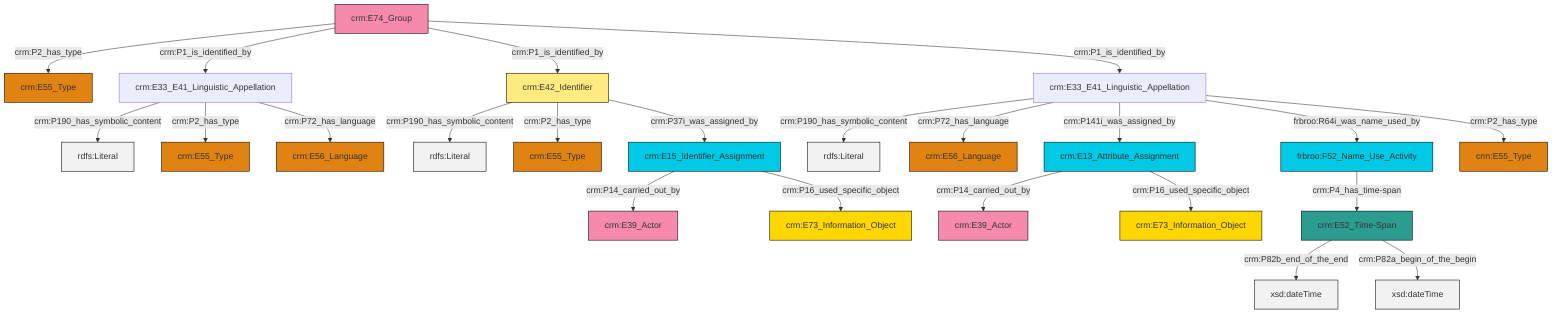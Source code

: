 graph TD
classDef Literal fill:#f2f2f2,stroke:#000000;
classDef CRM_Entity fill:#FFFFFF,stroke:#000000;
classDef Temporal_Entity fill:#00C9E6, stroke:#000000;
classDef Type fill:#E18312, stroke:#000000;
classDef Time-Span fill:#2C9C91, stroke:#000000;
classDef Appellation fill:#FFEB7F, stroke:#000000;
classDef Place fill:#008836, stroke:#000000;
classDef Persistent_Item fill:#B266B2, stroke:#000000;
classDef Conceptual_Object fill:#FFD700, stroke:#000000;
classDef Physical_Thing fill:#D2B48C, stroke:#000000;
classDef Actor fill:#f58aad, stroke:#000000;
classDef PC_Classes fill:#4ce600, stroke:#000000;
classDef Multi fill:#cccccc,stroke:#000000;

0["crm:E33_E41_Linguistic_Appellation"]:::Default -->|crm:P190_has_symbolic_content| 4[rdfs:Literal]:::Literal
11["crm:E13_Attribute_Assignment"]:::Temporal_Entity -->|crm:P14_carried_out_by| 12["crm:E39_Actor"]:::Actor
0["crm:E33_E41_Linguistic_Appellation"]:::Default -->|crm:P2_has_type| 13["crm:E55_Type"]:::Type
14["crm:E33_E41_Linguistic_Appellation"]:::Default -->|crm:P190_has_symbolic_content| 17[rdfs:Literal]:::Literal
18["crm:E74_Group"]:::Actor -->|crm:P2_has_type| 7["crm:E55_Type"]:::Type
19["crm:E15_Identifier_Assignment"]:::Temporal_Entity -->|crm:P14_carried_out_by| 9["crm:E39_Actor"]:::Actor
14["crm:E33_E41_Linguistic_Appellation"]:::Default -->|crm:P72_has_language| 25["crm:E56_Language"]:::Type
5["frbroo:F52_Name_Use_Activity"]:::Temporal_Entity -->|crm:P4_has_time-span| 20["crm:E52_Time-Span"]:::Time-Span
18["crm:E74_Group"]:::Actor -->|crm:P1_is_identified_by| 0["crm:E33_E41_Linguistic_Appellation"]:::Default
14["crm:E33_E41_Linguistic_Appellation"]:::Default -->|crm:P141i_was_assigned_by| 11["crm:E13_Attribute_Assignment"]:::Temporal_Entity
19["crm:E15_Identifier_Assignment"]:::Temporal_Entity -->|crm:P16_used_specific_object| 23["crm:E73_Information_Object"]:::Conceptual_Object
11["crm:E13_Attribute_Assignment"]:::Temporal_Entity -->|crm:P16_used_specific_object| 30["crm:E73_Information_Object"]:::Conceptual_Object
20["crm:E52_Time-Span"]:::Time-Span -->|crm:P82b_end_of_the_end| 31[xsd:dateTime]:::Literal
0["crm:E33_E41_Linguistic_Appellation"]:::Default -->|crm:P72_has_language| 32["crm:E56_Language"]:::Type
14["crm:E33_E41_Linguistic_Appellation"]:::Default -->|frbroo:R64i_was_name_used_by| 5["frbroo:F52_Name_Use_Activity"]:::Temporal_Entity
18["crm:E74_Group"]:::Actor -->|crm:P1_is_identified_by| 28["crm:E42_Identifier"]:::Appellation
28["crm:E42_Identifier"]:::Appellation -->|crm:P190_has_symbolic_content| 37[rdfs:Literal]:::Literal
14["crm:E33_E41_Linguistic_Appellation"]:::Default -->|crm:P2_has_type| 2["crm:E55_Type"]:::Type
28["crm:E42_Identifier"]:::Appellation -->|crm:P2_has_type| 26["crm:E55_Type"]:::Type
28["crm:E42_Identifier"]:::Appellation -->|crm:P37i_was_assigned_by| 19["crm:E15_Identifier_Assignment"]:::Temporal_Entity
20["crm:E52_Time-Span"]:::Time-Span -->|crm:P82a_begin_of_the_begin| 40[xsd:dateTime]:::Literal
18["crm:E74_Group"]:::Actor -->|crm:P1_is_identified_by| 14["crm:E33_E41_Linguistic_Appellation"]:::Default